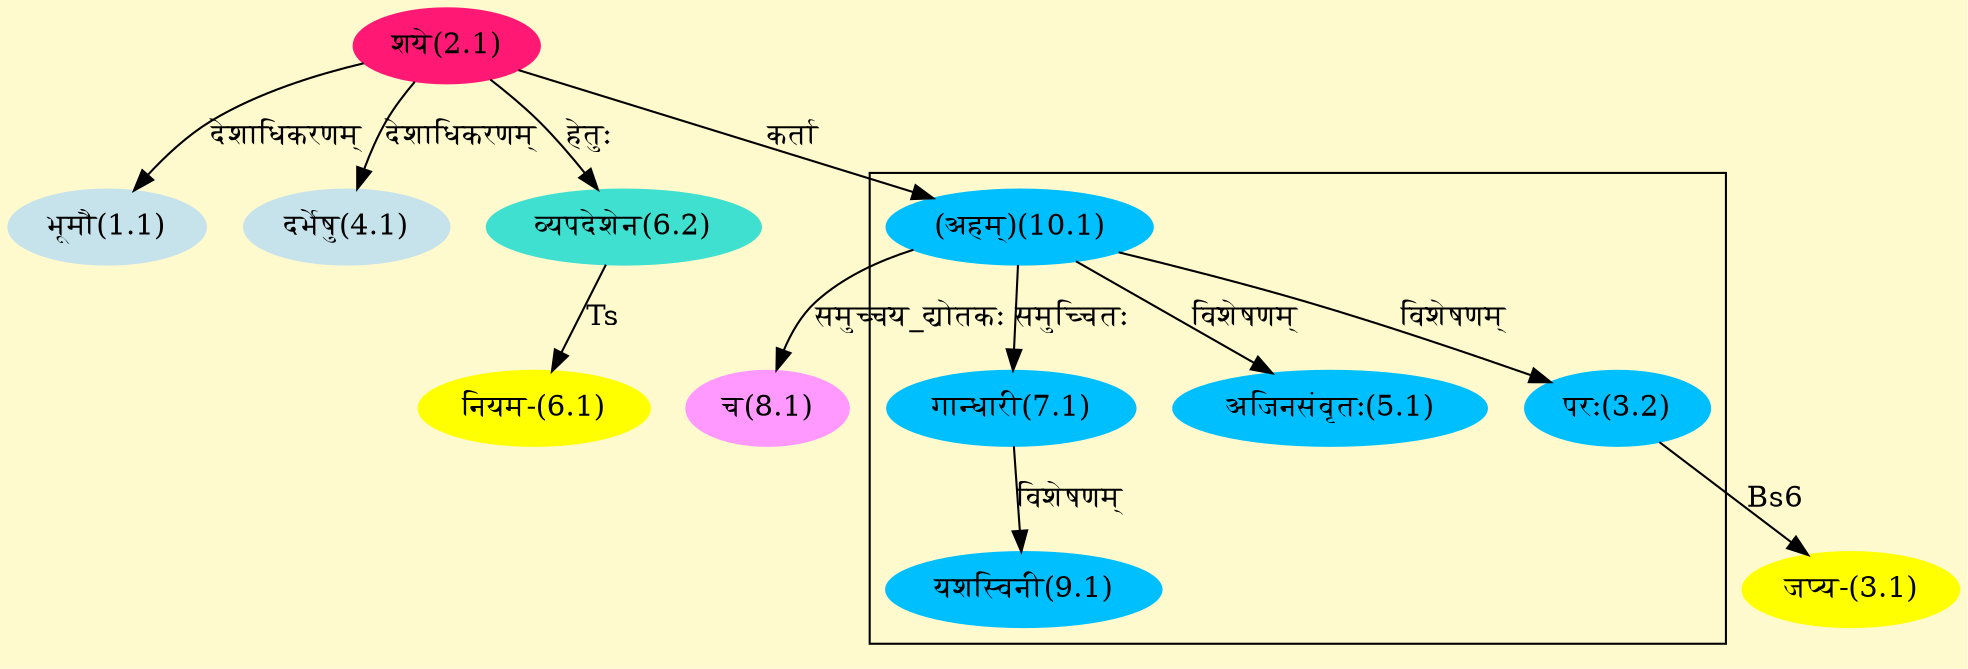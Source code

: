 digraph G{
rankdir=BT;
 compound=true;
 bgcolor="lemonchiffon1";

subgraph cluster_1{
Node3_2 [style=filled, color="#00BFFF" label = "परः(3.2)"]
Node10_1 [style=filled, color="#00BFFF" label = "(अहम्)(10.1)"]
Node5_1 [style=filled, color="#00BFFF" label = "अजिनसंवृतः(5.1)"]
Node7_1 [style=filled, color="#00BFFF" label = "गान्धारी(7.1)"]
Node9_1 [style=filled, color="#00BFFF" label = "यशस्विनी(9.1)"]

}
Node1_1 [style=filled, color="#C6E2EB" label = "भूमौ(1.1)"]
Node2_1 [style=filled, color="#FF1975" label = "शये(2.1)"]
Node10_1 [style=filled, color="#00BFFF" label = "(अहम्)(10.1)"]
Node3_1 [style=filled, color="#FFFF00" label = "जप्य-(3.1)"]
Node3_2 [style=filled, color="#00BFFF" label = "परः(3.2)"]
Node4_1 [style=filled, color="#C6E2EB" label = "दर्भेषु(4.1)"]
Node6_1 [style=filled, color="#FFFF00" label = "नियम-(6.1)"]
Node6_2 [style=filled, color="#40E0D0" label = "व्यपदेशेन(6.2)"]
Node8_1 [style=filled, color="#FF99FF" label = "च(8.1)"]
/* Start of Relations section */

Node1_1 -> Node2_1 [  label="देशाधिकरणम्"  dir="back" ]
Node3_1 -> Node3_2 [  label="Bs6"  dir="back" ]
Node3_2 -> Node10_1 [  label="विशेषणम्"  dir="back" ]
Node4_1 -> Node2_1 [  label="देशाधिकरणम्"  dir="back" ]
Node5_1 -> Node10_1 [  label="विशेषणम्"  dir="back" ]
Node6_1 -> Node6_2 [  label="Ts"  dir="back" ]
Node6_2 -> Node2_1 [  label="हेतुः"  dir="back" ]
Node7_1 -> Node10_1 [  label="समुच्चितः"  dir="back" ]
Node8_1 -> Node10_1 [  label="समुच्चय_द्योतकः"  dir="back" ]
Node9_1 -> Node7_1 [  label="विशेषणम्"  dir="back" ]
Node10_1 -> Node2_1 [  label="कर्ता"  dir="back" ]
}
